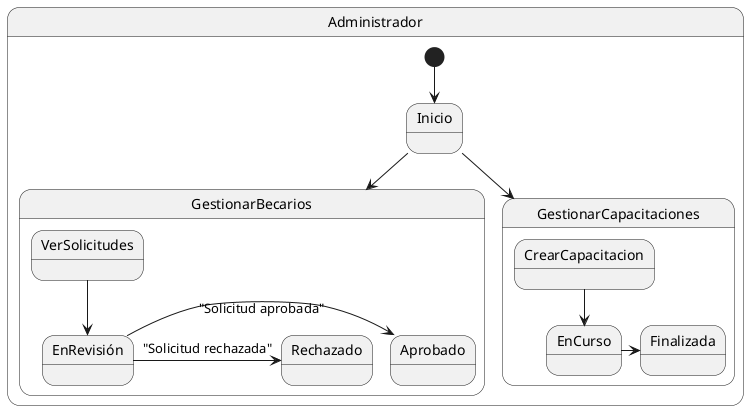 @startuml
state Administrador {
  [*] -d-> Inicio

  State GestionarBecarios {
    VerSolicitudes -d-> EnRevisión
    EnRevisión -r-> Aprobado : "Solicitud aprobada"
    EnRevisión -r-> Rechazado : "Solicitud rechazada"
  }

  State GestionarCapacitaciones {
    CrearCapacitacion -d-> EnCurso
    EnCurso -r-> Finalizada
  }

  Inicio -d-> GestionarBecarios
  Inicio -d-> GestionarCapacitaciones
}
@enduml
